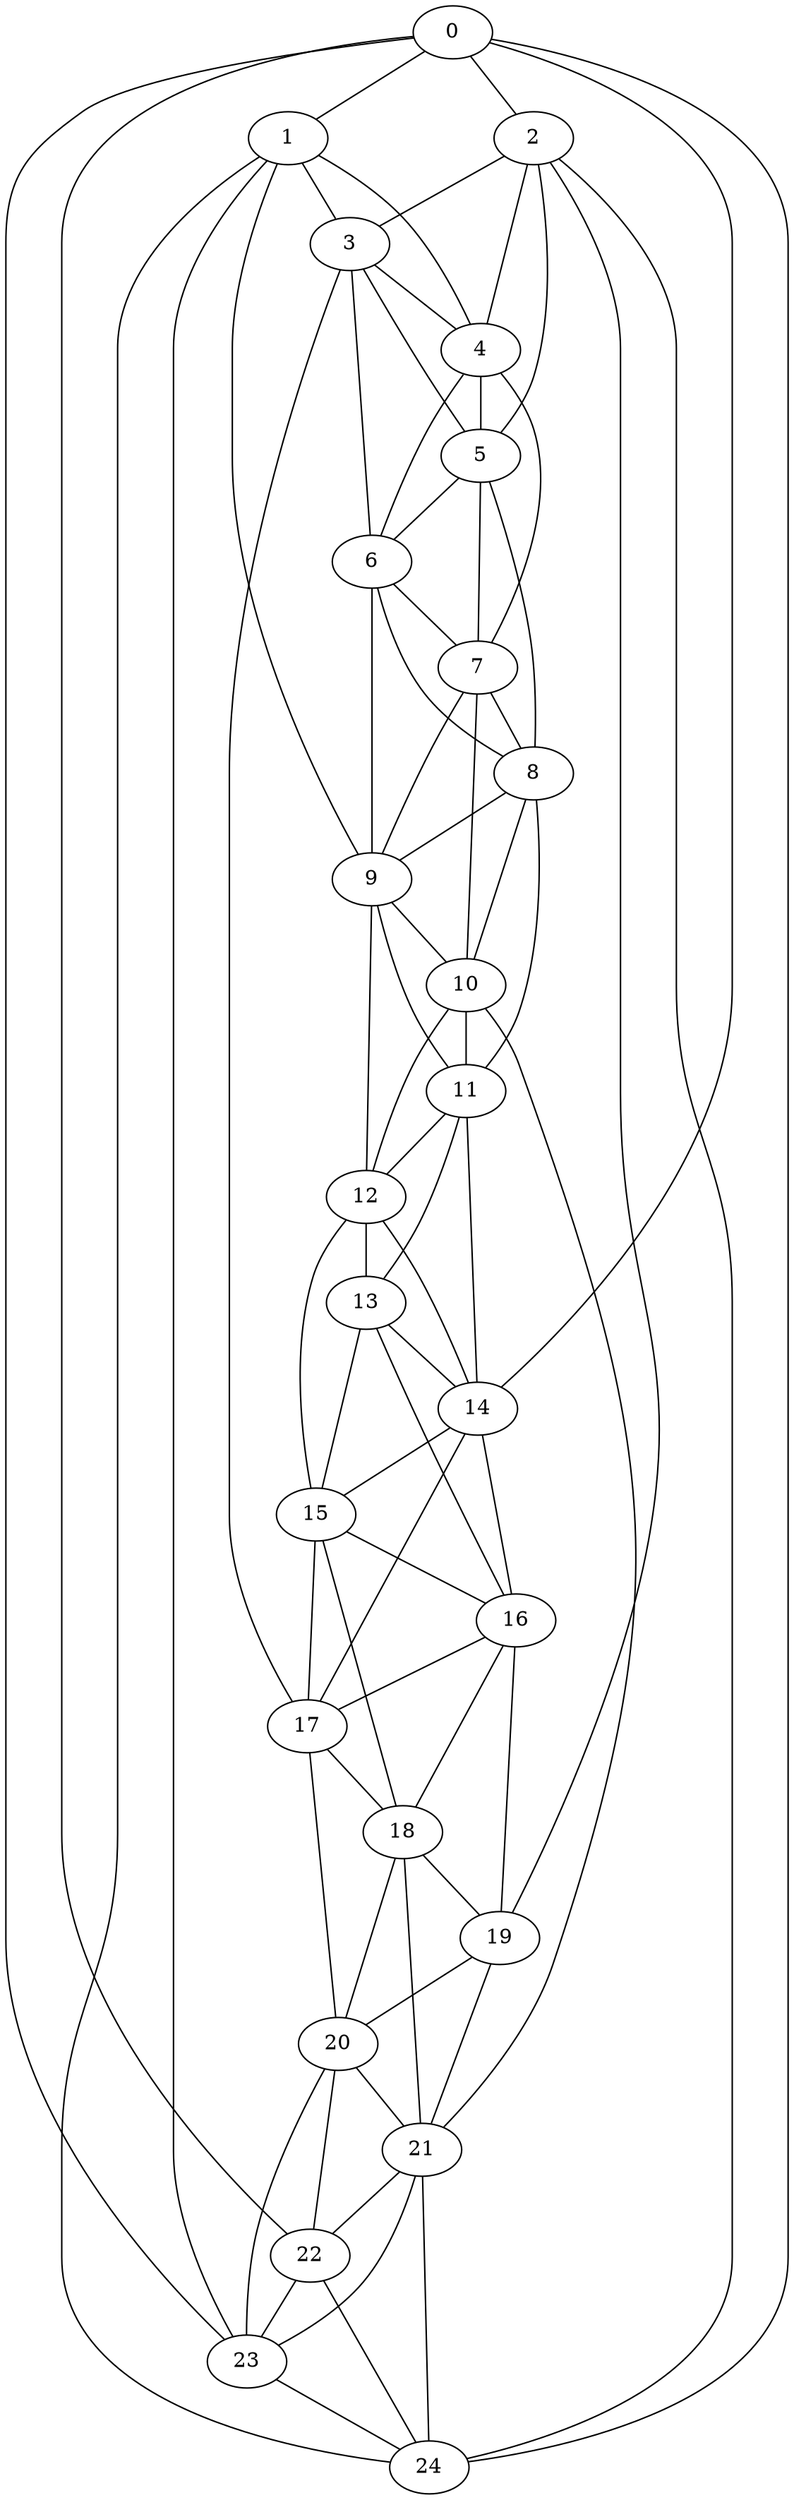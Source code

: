 strict graph "watts_strogatz_graph(25,6,0.1)" {
0;
1;
2;
3;
4;
5;
6;
7;
8;
9;
10;
11;
12;
13;
14;
15;
16;
17;
18;
19;
20;
21;
22;
23;
24;
0 -- 1  [is_available=True, prob="0.917070554008"];
0 -- 2  [is_available=True, prob="0.097950259862"];
0 -- 14  [is_available=True, prob="1.0"];
0 -- 22  [is_available=True, prob="1.0"];
0 -- 23  [is_available=True, prob="1.0"];
0 -- 24  [is_available=True, prob="1.0"];
1 -- 3  [is_available=True, prob="0.996021048615"];
1 -- 4  [is_available=True, prob="0.581636501503"];
1 -- 9  [is_available=True, prob="1.0"];
1 -- 23  [is_available=True, prob="1.0"];
1 -- 24  [is_available=True, prob="0.216591640008"];
2 -- 3  [is_available=True, prob="0.417554631899"];
2 -- 4  [is_available=True, prob="0.0913469139384"];
2 -- 5  [is_available=True, prob="1.0"];
2 -- 19  [is_available=True, prob="0.512311062034"];
2 -- 24  [is_available=True, prob="0.229903029745"];
3 -- 4  [is_available=True, prob="1.0"];
3 -- 5  [is_available=True, prob="0.126056402945"];
3 -- 6  [is_available=True, prob="0.899032568831"];
3 -- 17  [is_available=True, prob="0.698755247885"];
4 -- 5  [is_available=True, prob="0.102604142186"];
4 -- 6  [is_available=True, prob="0.724578508417"];
4 -- 7  [is_available=True, prob="0.772101977046"];
5 -- 6  [is_available=True, prob="0.00651459998053"];
5 -- 7  [is_available=True, prob="0.695762774602"];
5 -- 8  [is_available=True, prob="1.0"];
6 -- 7  [is_available=True, prob="0.673835072674"];
6 -- 8  [is_available=True, prob="0.662133981872"];
6 -- 9  [is_available=True, prob="0.171798134442"];
7 -- 8  [is_available=True, prob="0.843175221663"];
7 -- 9  [is_available=True, prob="0.657934312446"];
7 -- 10  [is_available=True, prob="0.653308253609"];
8 -- 9  [is_available=True, prob="0.83970345804"];
8 -- 10  [is_available=True, prob="0.110897972614"];
8 -- 11  [is_available=True, prob="0.275889755304"];
9 -- 10  [is_available=True, prob="0.429726891943"];
9 -- 11  [is_available=True, prob="1.0"];
9 -- 12  [is_available=True, prob="0.926907541762"];
10 -- 11  [is_available=True, prob="0.594014366585"];
10 -- 12  [is_available=True, prob="0.00452771160849"];
10 -- 21  [is_available=True, prob="0.00934237187535"];
11 -- 12  [is_available=True, prob="1.0"];
11 -- 13  [is_available=True, prob="0.623094427322"];
11 -- 14  [is_available=True, prob="0.838749107552"];
12 -- 13  [is_available=True, prob="0.73799871499"];
12 -- 14  [is_available=True, prob="1.0"];
12 -- 15  [is_available=True, prob="0.660303068682"];
13 -- 14  [is_available=True, prob="0.992435729996"];
13 -- 15  [is_available=True, prob="1.0"];
13 -- 16  [is_available=True, prob="1.0"];
14 -- 15  [is_available=True, prob="0.919440888352"];
14 -- 16  [is_available=True, prob="1.0"];
14 -- 17  [is_available=True, prob="0.726926953908"];
15 -- 16  [is_available=True, prob="0.988944077956"];
15 -- 17  [is_available=True, prob="0.520001095924"];
15 -- 18  [is_available=True, prob="0.408072451775"];
16 -- 17  [is_available=True, prob="0.298780723449"];
16 -- 18  [is_available=True, prob="0.167342194405"];
16 -- 19  [is_available=True, prob="0.957777625202"];
17 -- 18  [is_available=True, prob="0.0201323700055"];
17 -- 20  [is_available=True, prob="0.404131965756"];
18 -- 19  [is_available=True, prob="1.0"];
18 -- 20  [is_available=True, prob="1.0"];
18 -- 21  [is_available=True, prob="0.82453192115"];
19 -- 20  [is_available=True, prob="1.0"];
19 -- 21  [is_available=True, prob="1.0"];
20 -- 21  [is_available=True, prob="1.0"];
20 -- 22  [is_available=True, prob="1.0"];
20 -- 23  [is_available=True, prob="1.0"];
21 -- 22  [is_available=True, prob="1.0"];
21 -- 23  [is_available=True, prob="0.697673669854"];
21 -- 24  [is_available=True, prob="0.808958521463"];
22 -- 23  [is_available=True, prob="1.0"];
22 -- 24  [is_available=True, prob="0.193831544209"];
23 -- 24  [is_available=True, prob="0.693422832765"];
}
